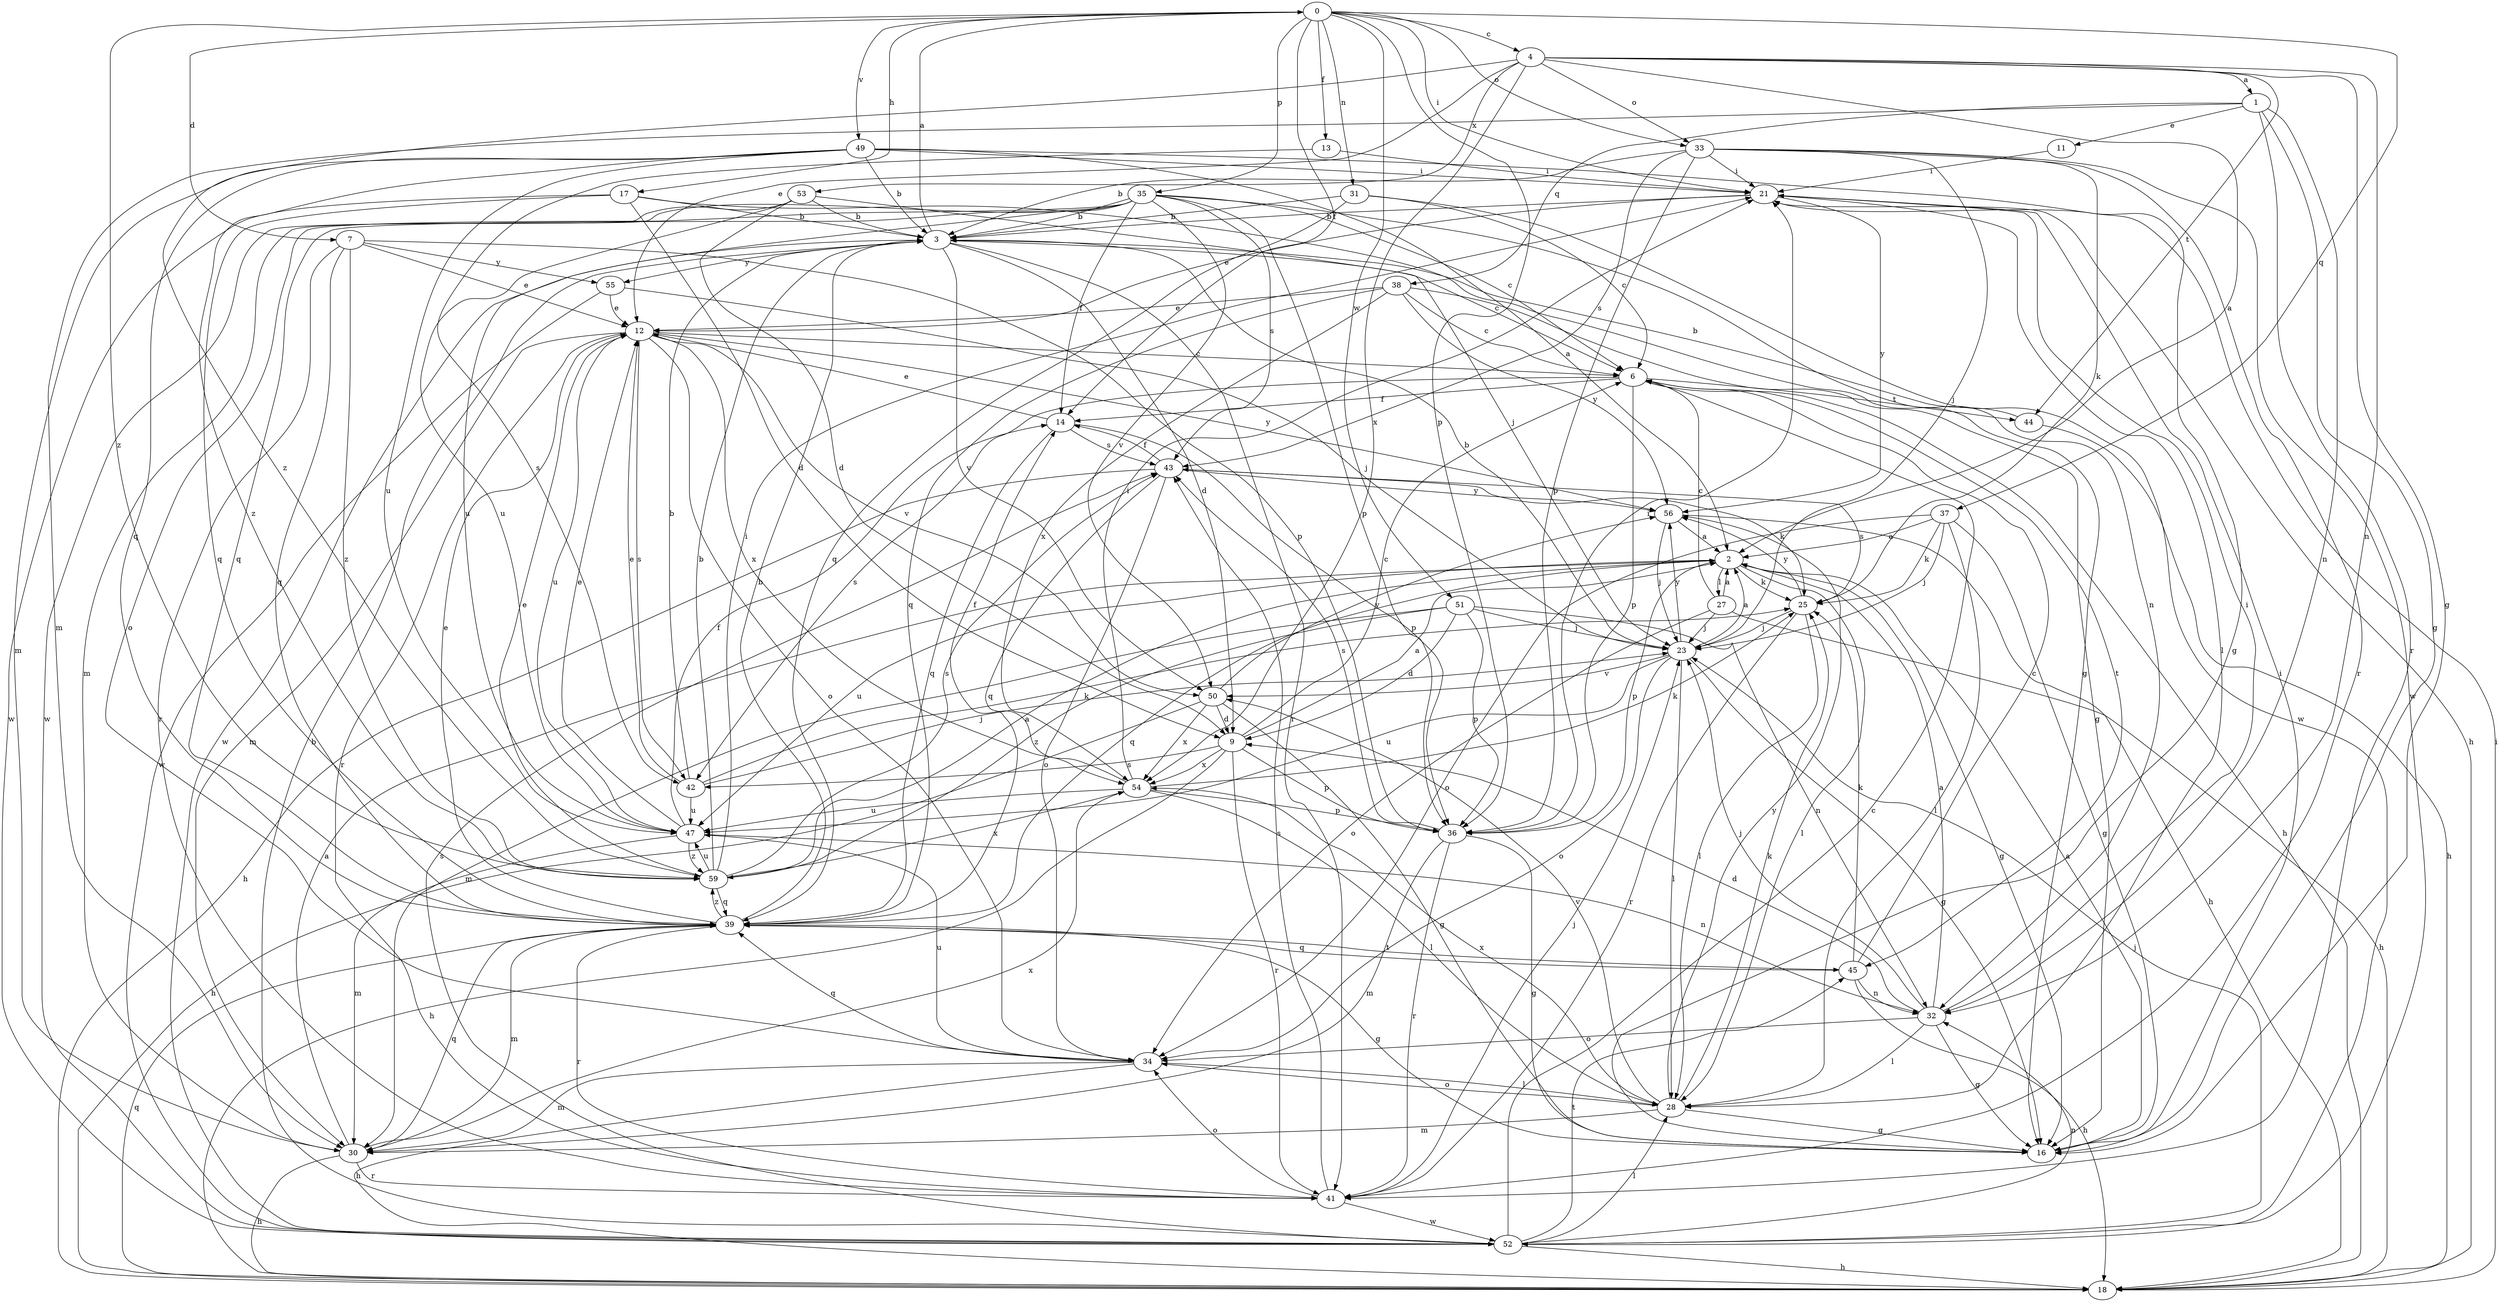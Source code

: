 strict digraph  {
0;
1;
2;
3;
4;
6;
7;
9;
11;
12;
13;
14;
16;
17;
18;
21;
23;
25;
27;
28;
30;
31;
32;
33;
34;
35;
36;
37;
38;
39;
41;
42;
43;
44;
45;
47;
49;
50;
51;
52;
53;
54;
55;
56;
59;
0 -> 4  [label=c];
0 -> 7  [label=d];
0 -> 13  [label=f];
0 -> 14  [label=f];
0 -> 17  [label=h];
0 -> 21  [label=i];
0 -> 31  [label=n];
0 -> 33  [label=o];
0 -> 35  [label=p];
0 -> 36  [label=p];
0 -> 37  [label=q];
0 -> 49  [label=v];
0 -> 51  [label=w];
0 -> 59  [label=z];
1 -> 11  [label=e];
1 -> 16  [label=g];
1 -> 30  [label=m];
1 -> 32  [label=n];
1 -> 38  [label=q];
1 -> 41  [label=r];
2 -> 16  [label=g];
2 -> 25  [label=k];
2 -> 27  [label=l];
2 -> 28  [label=l];
2 -> 36  [label=p];
2 -> 39  [label=q];
2 -> 47  [label=u];
3 -> 0  [label=a];
3 -> 6  [label=c];
3 -> 9  [label=d];
3 -> 41  [label=r];
3 -> 50  [label=v];
3 -> 52  [label=w];
3 -> 55  [label=y];
4 -> 1  [label=a];
4 -> 2  [label=a];
4 -> 12  [label=e];
4 -> 16  [label=g];
4 -> 32  [label=n];
4 -> 33  [label=o];
4 -> 44  [label=t];
4 -> 53  [label=x];
4 -> 54  [label=x];
4 -> 59  [label=z];
6 -> 14  [label=f];
6 -> 18  [label=h];
6 -> 36  [label=p];
6 -> 42  [label=s];
6 -> 44  [label=t];
6 -> 45  [label=t];
7 -> 12  [label=e];
7 -> 36  [label=p];
7 -> 39  [label=q];
7 -> 41  [label=r];
7 -> 55  [label=y];
7 -> 59  [label=z];
9 -> 2  [label=a];
9 -> 6  [label=c];
9 -> 18  [label=h];
9 -> 36  [label=p];
9 -> 41  [label=r];
9 -> 42  [label=s];
9 -> 54  [label=x];
11 -> 21  [label=i];
12 -> 6  [label=c];
12 -> 30  [label=m];
12 -> 34  [label=o];
12 -> 41  [label=r];
12 -> 42  [label=s];
12 -> 47  [label=u];
12 -> 50  [label=v];
12 -> 54  [label=x];
12 -> 56  [label=y];
13 -> 21  [label=i];
13 -> 42  [label=s];
14 -> 12  [label=e];
14 -> 36  [label=p];
14 -> 39  [label=q];
14 -> 43  [label=s];
16 -> 2  [label=a];
16 -> 21  [label=i];
17 -> 3  [label=b];
17 -> 9  [label=d];
17 -> 16  [label=g];
17 -> 39  [label=q];
17 -> 52  [label=w];
18 -> 21  [label=i];
18 -> 39  [label=q];
21 -> 3  [label=b];
21 -> 12  [label=e];
21 -> 18  [label=h];
21 -> 28  [label=l];
21 -> 56  [label=y];
23 -> 2  [label=a];
23 -> 3  [label=b];
23 -> 16  [label=g];
23 -> 28  [label=l];
23 -> 34  [label=o];
23 -> 47  [label=u];
23 -> 50  [label=v];
23 -> 56  [label=y];
25 -> 23  [label=j];
25 -> 28  [label=l];
25 -> 41  [label=r];
25 -> 43  [label=s];
25 -> 56  [label=y];
27 -> 2  [label=a];
27 -> 6  [label=c];
27 -> 18  [label=h];
27 -> 23  [label=j];
27 -> 34  [label=o];
28 -> 16  [label=g];
28 -> 25  [label=k];
28 -> 30  [label=m];
28 -> 34  [label=o];
28 -> 50  [label=v];
28 -> 54  [label=x];
28 -> 56  [label=y];
30 -> 2  [label=a];
30 -> 18  [label=h];
30 -> 39  [label=q];
30 -> 41  [label=r];
30 -> 54  [label=x];
31 -> 3  [label=b];
31 -> 6  [label=c];
31 -> 39  [label=q];
31 -> 52  [label=w];
32 -> 2  [label=a];
32 -> 9  [label=d];
32 -> 16  [label=g];
32 -> 21  [label=i];
32 -> 23  [label=j];
32 -> 28  [label=l];
32 -> 34  [label=o];
33 -> 3  [label=b];
33 -> 21  [label=i];
33 -> 23  [label=j];
33 -> 25  [label=k];
33 -> 36  [label=p];
33 -> 41  [label=r];
33 -> 43  [label=s];
33 -> 52  [label=w];
34 -> 18  [label=h];
34 -> 28  [label=l];
34 -> 30  [label=m];
34 -> 39  [label=q];
34 -> 47  [label=u];
35 -> 3  [label=b];
35 -> 6  [label=c];
35 -> 14  [label=f];
35 -> 30  [label=m];
35 -> 32  [label=n];
35 -> 34  [label=o];
35 -> 36  [label=p];
35 -> 39  [label=q];
35 -> 43  [label=s];
35 -> 47  [label=u];
35 -> 50  [label=v];
36 -> 16  [label=g];
36 -> 21  [label=i];
36 -> 30  [label=m];
36 -> 41  [label=r];
36 -> 43  [label=s];
37 -> 2  [label=a];
37 -> 16  [label=g];
37 -> 23  [label=j];
37 -> 25  [label=k];
37 -> 28  [label=l];
37 -> 34  [label=o];
38 -> 6  [label=c];
38 -> 12  [label=e];
38 -> 16  [label=g];
38 -> 39  [label=q];
38 -> 54  [label=x];
38 -> 56  [label=y];
39 -> 3  [label=b];
39 -> 12  [label=e];
39 -> 16  [label=g];
39 -> 30  [label=m];
39 -> 41  [label=r];
39 -> 45  [label=t];
39 -> 59  [label=z];
41 -> 23  [label=j];
41 -> 34  [label=o];
41 -> 43  [label=s];
41 -> 52  [label=w];
42 -> 3  [label=b];
42 -> 12  [label=e];
42 -> 23  [label=j];
42 -> 25  [label=k];
42 -> 47  [label=u];
43 -> 14  [label=f];
43 -> 18  [label=h];
43 -> 25  [label=k];
43 -> 34  [label=o];
43 -> 39  [label=q];
43 -> 56  [label=y];
44 -> 3  [label=b];
44 -> 18  [label=h];
45 -> 6  [label=c];
45 -> 18  [label=h];
45 -> 25  [label=k];
45 -> 32  [label=n];
45 -> 39  [label=q];
47 -> 12  [label=e];
47 -> 14  [label=f];
47 -> 30  [label=m];
47 -> 32  [label=n];
47 -> 59  [label=z];
49 -> 2  [label=a];
49 -> 3  [label=b];
49 -> 16  [label=g];
49 -> 21  [label=i];
49 -> 30  [label=m];
49 -> 39  [label=q];
49 -> 47  [label=u];
49 -> 59  [label=z];
50 -> 9  [label=d];
50 -> 16  [label=g];
50 -> 18  [label=h];
50 -> 54  [label=x];
50 -> 56  [label=y];
51 -> 9  [label=d];
51 -> 23  [label=j];
51 -> 30  [label=m];
51 -> 32  [label=n];
51 -> 36  [label=p];
51 -> 59  [label=z];
52 -> 3  [label=b];
52 -> 6  [label=c];
52 -> 18  [label=h];
52 -> 23  [label=j];
52 -> 28  [label=l];
52 -> 32  [label=n];
52 -> 43  [label=s];
52 -> 45  [label=t];
53 -> 3  [label=b];
53 -> 9  [label=d];
53 -> 23  [label=j];
53 -> 47  [label=u];
53 -> 52  [label=w];
54 -> 14  [label=f];
54 -> 21  [label=i];
54 -> 25  [label=k];
54 -> 28  [label=l];
54 -> 36  [label=p];
54 -> 47  [label=u];
55 -> 12  [label=e];
55 -> 23  [label=j];
55 -> 52  [label=w];
56 -> 2  [label=a];
56 -> 18  [label=h];
56 -> 23  [label=j];
59 -> 2  [label=a];
59 -> 3  [label=b];
59 -> 12  [label=e];
59 -> 21  [label=i];
59 -> 39  [label=q];
59 -> 43  [label=s];
59 -> 47  [label=u];
59 -> 54  [label=x];
}
